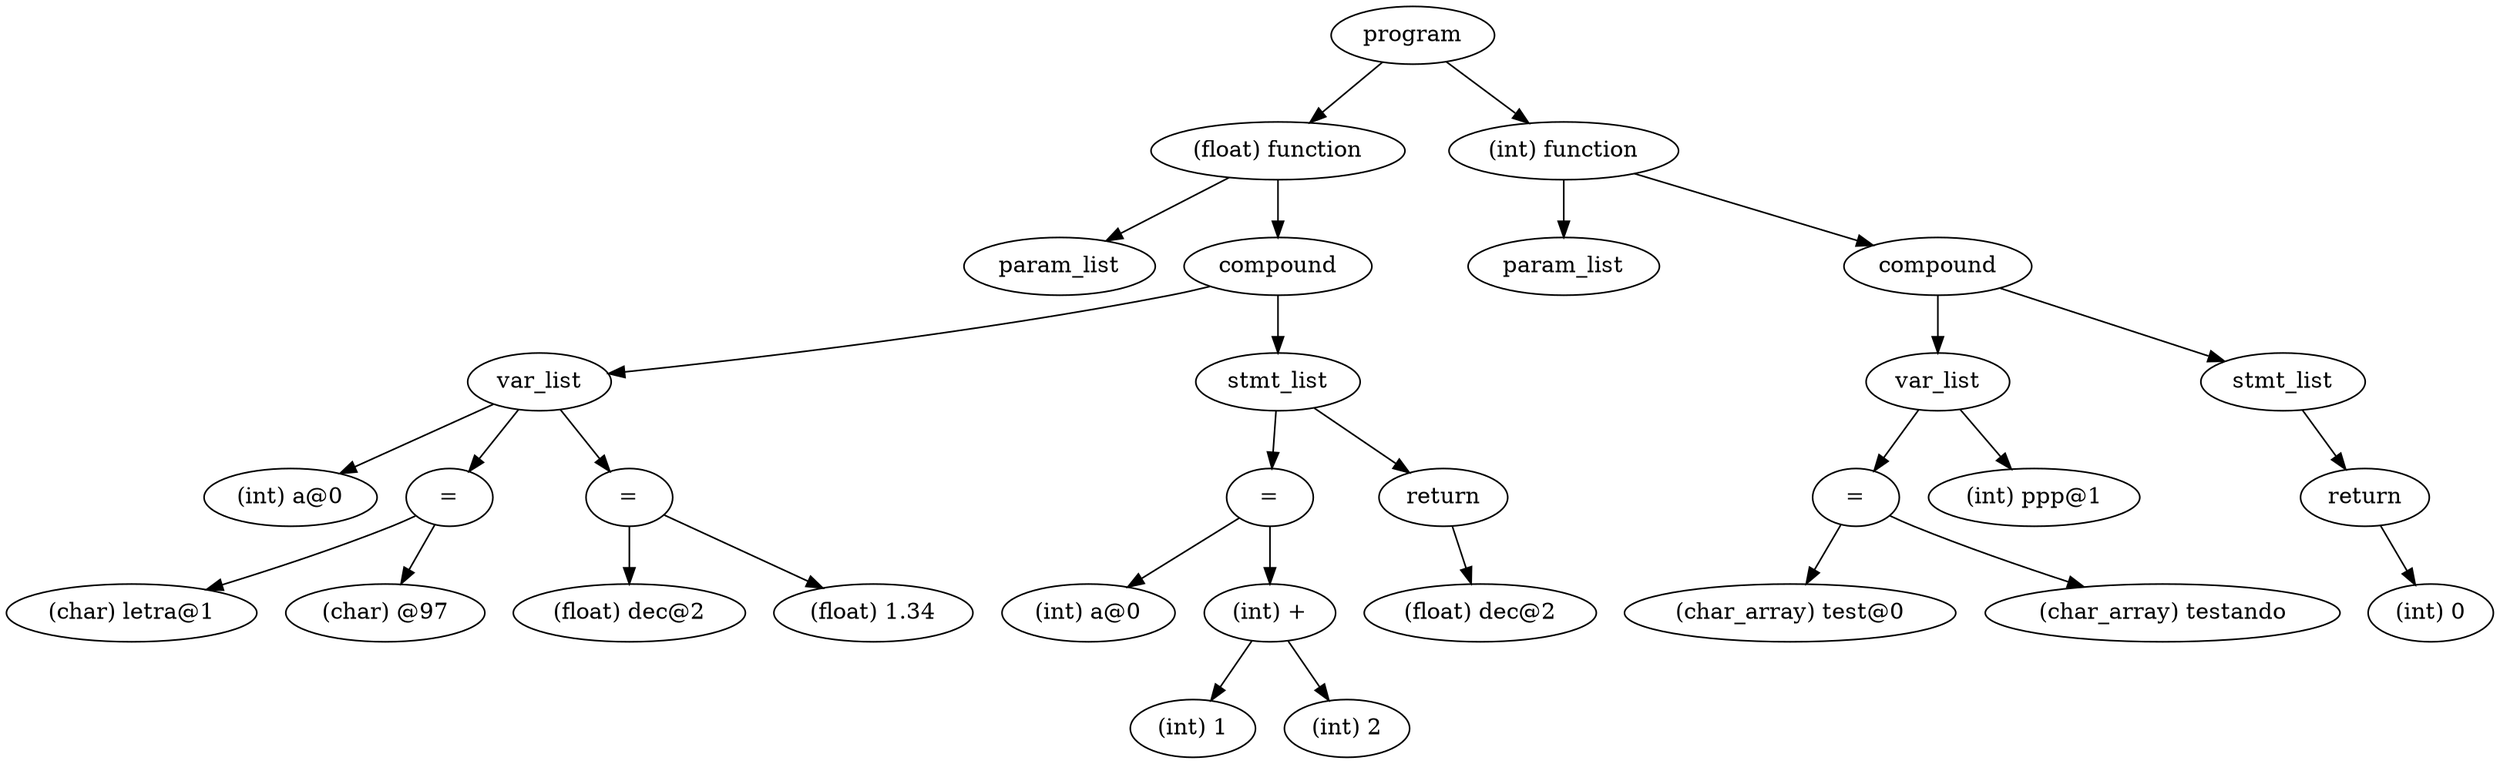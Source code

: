 digraph {
graph [ordering="out"];
node0[label="program"];
node1[label="(float) function"];
node2[label="param_list"];
node1 -> node2;
node3[label="compound"];
node4[label="var_list"];
node5[label="(int) a@0"];
node4 -> node5;
node6[label="="];
node7[label="(char) letra@1"];
node6 -> node7;
node8[label="(char) @97"];
node6 -> node8;
node4 -> node6;
node9[label="="];
node10[label="(float) dec@2"];
node9 -> node10;
node11[label="(float) 1.34"];
node9 -> node11;
node4 -> node9;
node3 -> node4;
node12[label="stmt_list"];
node13[label="="];
node14[label="(int) a@0"];
node13 -> node14;
node15[label="(int) +"];
node16[label="(int) 1"];
node15 -> node16;
node17[label="(int) 2"];
node15 -> node17;
node13 -> node15;
node12 -> node13;
node18[label="return"];
node19[label="(float) dec@2"];
node18 -> node19;
node12 -> node18;
node3 -> node12;
node1 -> node3;
node0 -> node1;
node20[label="(int) function"];
node21[label="param_list"];
node20 -> node21;
node22[label="compound"];
node23[label="var_list"];
node24[label="="];
node25[label="(char_array) test@0"];
node24 -> node25;
node26[label="(char_array) testando"];
node24 -> node26;
node23 -> node24;
node27[label="(int) ppp@1"];
node23 -> node27;
node22 -> node23;
node28[label="stmt_list"];
node29[label="return"];
node30[label="(int) 0"];
node29 -> node30;
node28 -> node29;
node22 -> node28;
node20 -> node22;
node0 -> node20;
}
